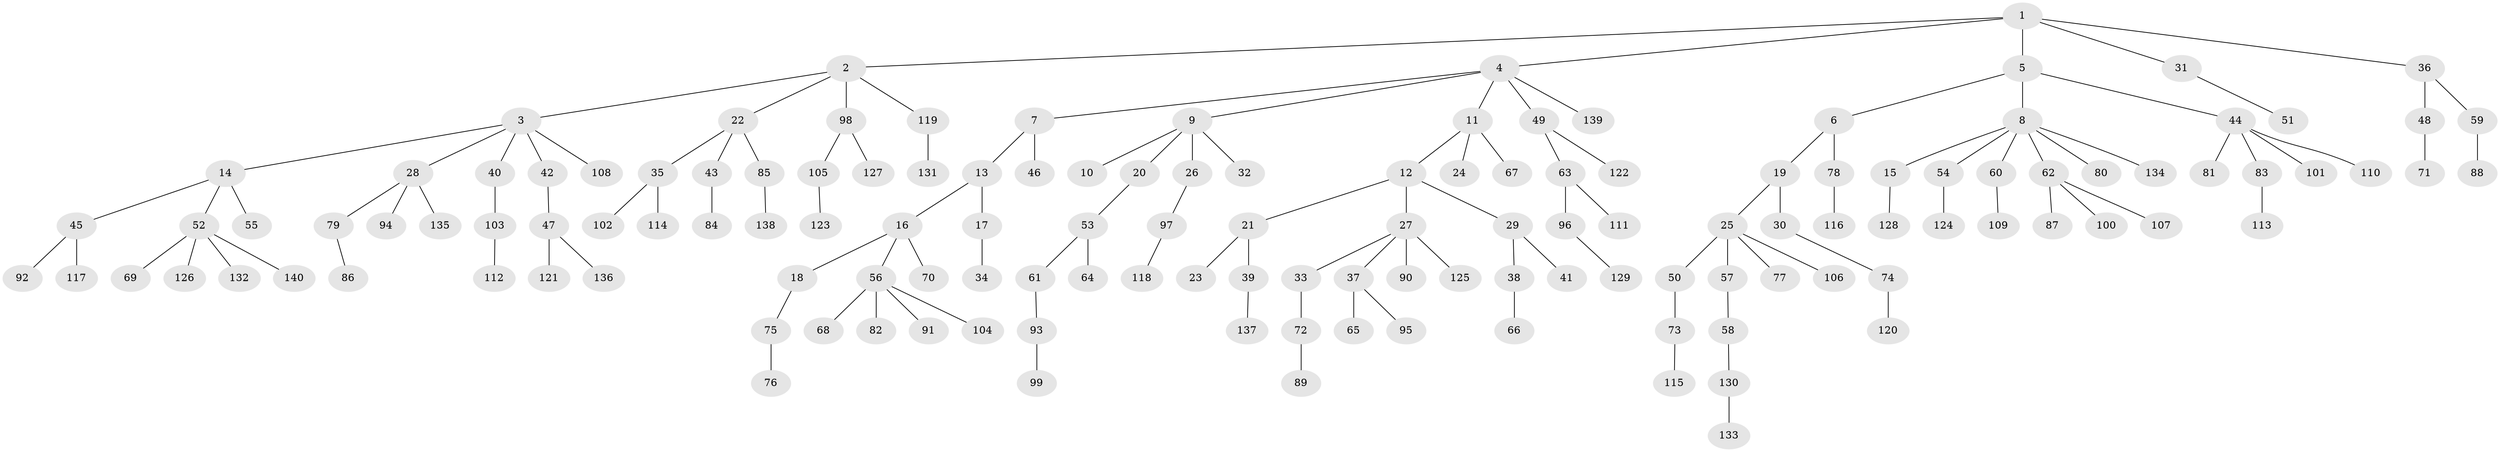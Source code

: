 // Generated by graph-tools (version 1.1) at 2025/36/03/09/25 02:36:58]
// undirected, 140 vertices, 139 edges
graph export_dot {
graph [start="1"]
  node [color=gray90,style=filled];
  1;
  2;
  3;
  4;
  5;
  6;
  7;
  8;
  9;
  10;
  11;
  12;
  13;
  14;
  15;
  16;
  17;
  18;
  19;
  20;
  21;
  22;
  23;
  24;
  25;
  26;
  27;
  28;
  29;
  30;
  31;
  32;
  33;
  34;
  35;
  36;
  37;
  38;
  39;
  40;
  41;
  42;
  43;
  44;
  45;
  46;
  47;
  48;
  49;
  50;
  51;
  52;
  53;
  54;
  55;
  56;
  57;
  58;
  59;
  60;
  61;
  62;
  63;
  64;
  65;
  66;
  67;
  68;
  69;
  70;
  71;
  72;
  73;
  74;
  75;
  76;
  77;
  78;
  79;
  80;
  81;
  82;
  83;
  84;
  85;
  86;
  87;
  88;
  89;
  90;
  91;
  92;
  93;
  94;
  95;
  96;
  97;
  98;
  99;
  100;
  101;
  102;
  103;
  104;
  105;
  106;
  107;
  108;
  109;
  110;
  111;
  112;
  113;
  114;
  115;
  116;
  117;
  118;
  119;
  120;
  121;
  122;
  123;
  124;
  125;
  126;
  127;
  128;
  129;
  130;
  131;
  132;
  133;
  134;
  135;
  136;
  137;
  138;
  139;
  140;
  1 -- 2;
  1 -- 4;
  1 -- 5;
  1 -- 31;
  1 -- 36;
  2 -- 3;
  2 -- 22;
  2 -- 98;
  2 -- 119;
  3 -- 14;
  3 -- 28;
  3 -- 40;
  3 -- 42;
  3 -- 108;
  4 -- 7;
  4 -- 9;
  4 -- 11;
  4 -- 49;
  4 -- 139;
  5 -- 6;
  5 -- 8;
  5 -- 44;
  6 -- 19;
  6 -- 78;
  7 -- 13;
  7 -- 46;
  8 -- 15;
  8 -- 54;
  8 -- 60;
  8 -- 62;
  8 -- 80;
  8 -- 134;
  9 -- 10;
  9 -- 20;
  9 -- 26;
  9 -- 32;
  11 -- 12;
  11 -- 24;
  11 -- 67;
  12 -- 21;
  12 -- 27;
  12 -- 29;
  13 -- 16;
  13 -- 17;
  14 -- 45;
  14 -- 52;
  14 -- 55;
  15 -- 128;
  16 -- 18;
  16 -- 56;
  16 -- 70;
  17 -- 34;
  18 -- 75;
  19 -- 25;
  19 -- 30;
  20 -- 53;
  21 -- 23;
  21 -- 39;
  22 -- 35;
  22 -- 43;
  22 -- 85;
  25 -- 50;
  25 -- 57;
  25 -- 77;
  25 -- 106;
  26 -- 97;
  27 -- 33;
  27 -- 37;
  27 -- 90;
  27 -- 125;
  28 -- 79;
  28 -- 94;
  28 -- 135;
  29 -- 38;
  29 -- 41;
  30 -- 74;
  31 -- 51;
  33 -- 72;
  35 -- 102;
  35 -- 114;
  36 -- 48;
  36 -- 59;
  37 -- 65;
  37 -- 95;
  38 -- 66;
  39 -- 137;
  40 -- 103;
  42 -- 47;
  43 -- 84;
  44 -- 81;
  44 -- 83;
  44 -- 101;
  44 -- 110;
  45 -- 92;
  45 -- 117;
  47 -- 121;
  47 -- 136;
  48 -- 71;
  49 -- 63;
  49 -- 122;
  50 -- 73;
  52 -- 69;
  52 -- 126;
  52 -- 132;
  52 -- 140;
  53 -- 61;
  53 -- 64;
  54 -- 124;
  56 -- 68;
  56 -- 82;
  56 -- 91;
  56 -- 104;
  57 -- 58;
  58 -- 130;
  59 -- 88;
  60 -- 109;
  61 -- 93;
  62 -- 87;
  62 -- 100;
  62 -- 107;
  63 -- 96;
  63 -- 111;
  72 -- 89;
  73 -- 115;
  74 -- 120;
  75 -- 76;
  78 -- 116;
  79 -- 86;
  83 -- 113;
  85 -- 138;
  93 -- 99;
  96 -- 129;
  97 -- 118;
  98 -- 105;
  98 -- 127;
  103 -- 112;
  105 -- 123;
  119 -- 131;
  130 -- 133;
}
